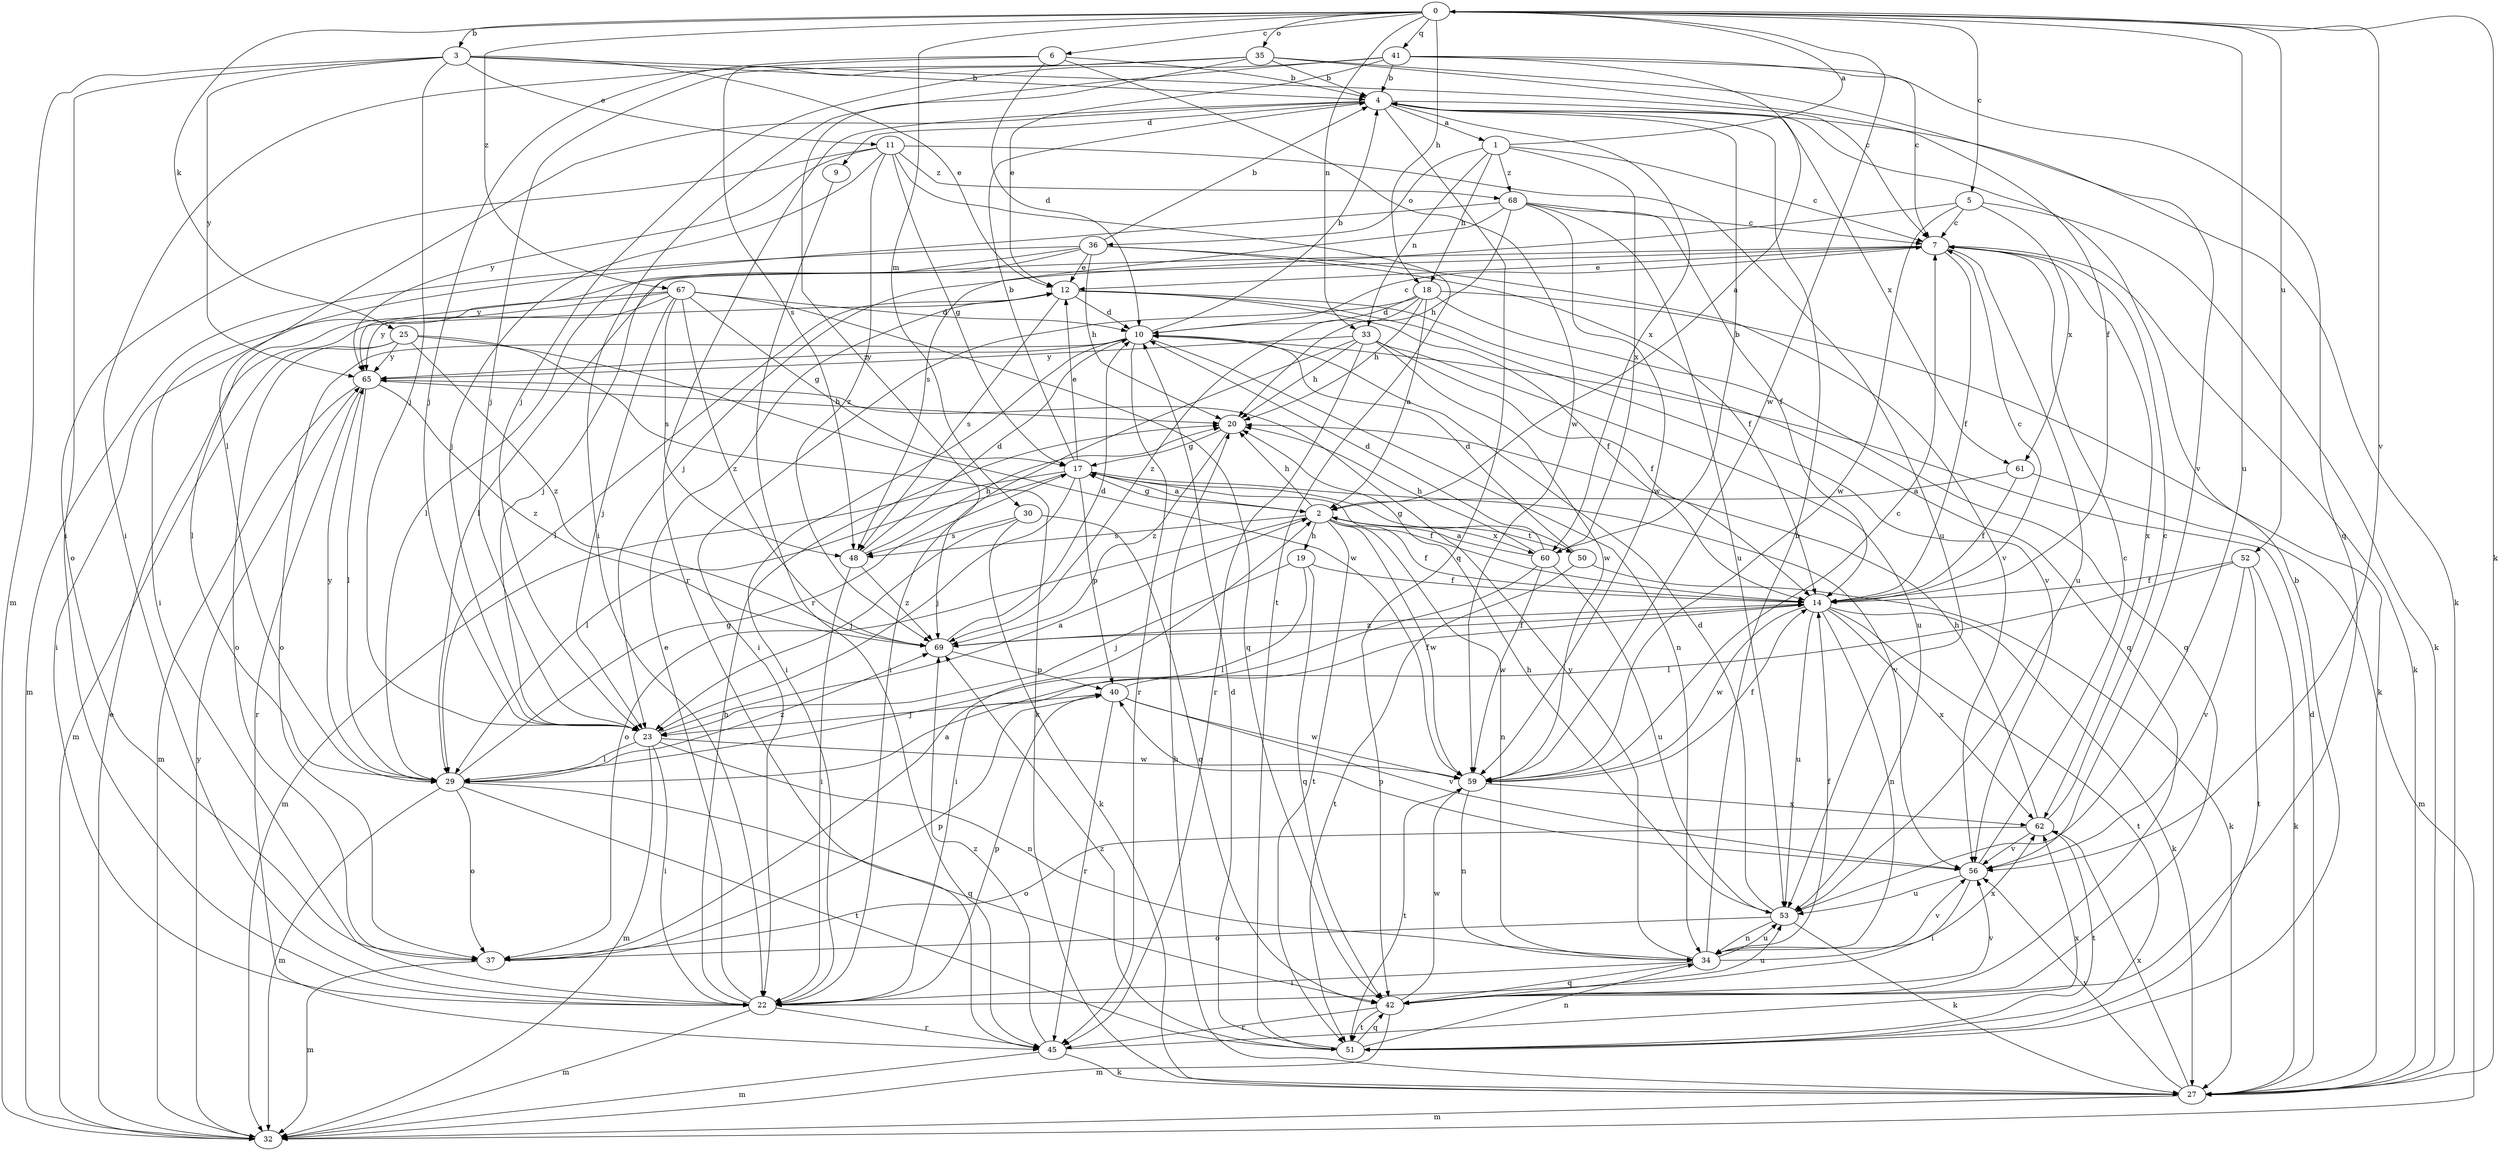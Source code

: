 strict digraph  {
0;
1;
2;
3;
4;
5;
6;
7;
9;
10;
11;
12;
14;
17;
18;
19;
20;
22;
23;
25;
27;
29;
30;
32;
33;
34;
35;
36;
37;
40;
41;
42;
45;
48;
50;
51;
52;
53;
56;
59;
60;
61;
62;
65;
67;
68;
69;
0 -> 3  [label=b];
0 -> 5  [label=c];
0 -> 6  [label=c];
0 -> 18  [label=h];
0 -> 25  [label=k];
0 -> 27  [label=k];
0 -> 30  [label=m];
0 -> 33  [label=n];
0 -> 35  [label=o];
0 -> 41  [label=q];
0 -> 52  [label=u];
0 -> 53  [label=u];
0 -> 56  [label=v];
0 -> 59  [label=w];
0 -> 67  [label=z];
1 -> 0  [label=a];
1 -> 7  [label=c];
1 -> 18  [label=h];
1 -> 33  [label=n];
1 -> 36  [label=o];
1 -> 60  [label=x];
1 -> 68  [label=z];
2 -> 14  [label=f];
2 -> 17  [label=g];
2 -> 19  [label=h];
2 -> 20  [label=h];
2 -> 34  [label=n];
2 -> 37  [label=o];
2 -> 48  [label=s];
2 -> 50  [label=t];
2 -> 51  [label=t];
2 -> 59  [label=w];
2 -> 60  [label=x];
3 -> 4  [label=b];
3 -> 7  [label=c];
3 -> 11  [label=e];
3 -> 12  [label=e];
3 -> 22  [label=i];
3 -> 23  [label=j];
3 -> 32  [label=m];
3 -> 65  [label=y];
4 -> 1  [label=a];
4 -> 9  [label=d];
4 -> 27  [label=k];
4 -> 29  [label=l];
4 -> 42  [label=q];
4 -> 45  [label=r];
4 -> 60  [label=x];
4 -> 61  [label=x];
5 -> 7  [label=c];
5 -> 23  [label=j];
5 -> 27  [label=k];
5 -> 59  [label=w];
5 -> 61  [label=x];
6 -> 4  [label=b];
6 -> 10  [label=d];
6 -> 22  [label=i];
6 -> 23  [label=j];
6 -> 59  [label=w];
7 -> 12  [label=e];
7 -> 14  [label=f];
7 -> 27  [label=k];
7 -> 29  [label=l];
7 -> 53  [label=u];
7 -> 62  [label=x];
7 -> 65  [label=y];
9 -> 45  [label=r];
10 -> 4  [label=b];
10 -> 7  [label=c];
10 -> 22  [label=i];
10 -> 34  [label=n];
10 -> 37  [label=o];
10 -> 45  [label=r];
10 -> 65  [label=y];
11 -> 17  [label=g];
11 -> 23  [label=j];
11 -> 37  [label=o];
11 -> 51  [label=t];
11 -> 53  [label=u];
11 -> 65  [label=y];
11 -> 68  [label=z];
11 -> 69  [label=z];
12 -> 10  [label=d];
12 -> 14  [label=f];
12 -> 29  [label=l];
12 -> 42  [label=q];
12 -> 48  [label=s];
12 -> 56  [label=v];
14 -> 7  [label=c];
14 -> 27  [label=k];
14 -> 34  [label=n];
14 -> 51  [label=t];
14 -> 53  [label=u];
14 -> 59  [label=w];
14 -> 62  [label=x];
14 -> 69  [label=z];
17 -> 2  [label=a];
17 -> 4  [label=b];
17 -> 12  [label=e];
17 -> 14  [label=f];
17 -> 23  [label=j];
17 -> 29  [label=l];
17 -> 32  [label=m];
17 -> 40  [label=p];
17 -> 56  [label=v];
18 -> 2  [label=a];
18 -> 10  [label=d];
18 -> 20  [label=h];
18 -> 22  [label=i];
18 -> 27  [label=k];
18 -> 42  [label=q];
18 -> 69  [label=z];
19 -> 14  [label=f];
19 -> 23  [label=j];
19 -> 29  [label=l];
19 -> 42  [label=q];
20 -> 17  [label=g];
20 -> 69  [label=z];
22 -> 12  [label=e];
22 -> 20  [label=h];
22 -> 32  [label=m];
22 -> 40  [label=p];
22 -> 45  [label=r];
23 -> 2  [label=a];
23 -> 22  [label=i];
23 -> 29  [label=l];
23 -> 32  [label=m];
23 -> 34  [label=n];
23 -> 59  [label=w];
25 -> 27  [label=k];
25 -> 32  [label=m];
25 -> 37  [label=o];
25 -> 59  [label=w];
25 -> 65  [label=y];
25 -> 69  [label=z];
27 -> 10  [label=d];
27 -> 20  [label=h];
27 -> 32  [label=m];
27 -> 56  [label=v];
27 -> 62  [label=x];
29 -> 17  [label=g];
29 -> 32  [label=m];
29 -> 37  [label=o];
29 -> 42  [label=q];
29 -> 51  [label=t];
29 -> 65  [label=y];
29 -> 69  [label=z];
30 -> 23  [label=j];
30 -> 27  [label=k];
30 -> 42  [label=q];
30 -> 48  [label=s];
32 -> 12  [label=e];
32 -> 65  [label=y];
33 -> 14  [label=f];
33 -> 20  [label=h];
33 -> 22  [label=i];
33 -> 45  [label=r];
33 -> 53  [label=u];
33 -> 59  [label=w];
33 -> 65  [label=y];
34 -> 4  [label=b];
34 -> 14  [label=f];
34 -> 22  [label=i];
34 -> 42  [label=q];
34 -> 53  [label=u];
34 -> 56  [label=v];
34 -> 62  [label=x];
34 -> 65  [label=y];
35 -> 4  [label=b];
35 -> 14  [label=f];
35 -> 23  [label=j];
35 -> 48  [label=s];
35 -> 56  [label=v];
35 -> 69  [label=z];
36 -> 4  [label=b];
36 -> 12  [label=e];
36 -> 14  [label=f];
36 -> 20  [label=h];
36 -> 23  [label=j];
36 -> 29  [label=l];
36 -> 32  [label=m];
36 -> 56  [label=v];
37 -> 2  [label=a];
37 -> 32  [label=m];
37 -> 40  [label=p];
40 -> 14  [label=f];
40 -> 23  [label=j];
40 -> 45  [label=r];
40 -> 56  [label=v];
40 -> 59  [label=w];
41 -> 2  [label=a];
41 -> 4  [label=b];
41 -> 7  [label=c];
41 -> 12  [label=e];
41 -> 22  [label=i];
41 -> 23  [label=j];
41 -> 42  [label=q];
42 -> 32  [label=m];
42 -> 45  [label=r];
42 -> 51  [label=t];
42 -> 53  [label=u];
42 -> 56  [label=v];
42 -> 59  [label=w];
45 -> 27  [label=k];
45 -> 32  [label=m];
45 -> 62  [label=x];
45 -> 69  [label=z];
48 -> 10  [label=d];
48 -> 20  [label=h];
48 -> 22  [label=i];
48 -> 69  [label=z];
50 -> 10  [label=d];
50 -> 17  [label=g];
50 -> 27  [label=k];
50 -> 51  [label=t];
51 -> 4  [label=b];
51 -> 10  [label=d];
51 -> 34  [label=n];
51 -> 42  [label=q];
51 -> 69  [label=z];
52 -> 14  [label=f];
52 -> 27  [label=k];
52 -> 29  [label=l];
52 -> 51  [label=t];
52 -> 56  [label=v];
53 -> 10  [label=d];
53 -> 20  [label=h];
53 -> 27  [label=k];
53 -> 34  [label=n];
53 -> 37  [label=o];
56 -> 7  [label=c];
56 -> 22  [label=i];
56 -> 40  [label=p];
56 -> 53  [label=u];
59 -> 7  [label=c];
59 -> 14  [label=f];
59 -> 34  [label=n];
59 -> 51  [label=t];
59 -> 62  [label=x];
60 -> 2  [label=a];
60 -> 4  [label=b];
60 -> 10  [label=d];
60 -> 20  [label=h];
60 -> 22  [label=i];
60 -> 53  [label=u];
60 -> 59  [label=w];
61 -> 2  [label=a];
61 -> 14  [label=f];
61 -> 32  [label=m];
62 -> 7  [label=c];
62 -> 20  [label=h];
62 -> 37  [label=o];
62 -> 51  [label=t];
62 -> 56  [label=v];
65 -> 20  [label=h];
65 -> 29  [label=l];
65 -> 32  [label=m];
65 -> 45  [label=r];
65 -> 69  [label=z];
67 -> 10  [label=d];
67 -> 17  [label=g];
67 -> 22  [label=i];
67 -> 23  [label=j];
67 -> 29  [label=l];
67 -> 42  [label=q];
67 -> 48  [label=s];
67 -> 65  [label=y];
67 -> 69  [label=z];
68 -> 7  [label=c];
68 -> 14  [label=f];
68 -> 20  [label=h];
68 -> 22  [label=i];
68 -> 48  [label=s];
68 -> 53  [label=u];
68 -> 59  [label=w];
69 -> 10  [label=d];
69 -> 14  [label=f];
69 -> 40  [label=p];
}
